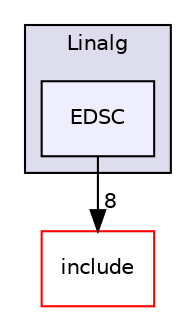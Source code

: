 digraph "lib/Dialect/Linalg/EDSC" {
  bgcolor=transparent;
  compound=true
  node [ fontsize="10", fontname="Helvetica"];
  edge [ labelfontsize="10", labelfontname="Helvetica"];
  subgraph clusterdir_8edb792440615361a0811a7329611599 {
    graph [ bgcolor="#ddddee", pencolor="black", label="Linalg" fontname="Helvetica", fontsize="10", URL="dir_8edb792440615361a0811a7329611599.html"]
  dir_912ca5387d900f6f683047fe4a51aee1 [shape=box, label="EDSC", style="filled", fillcolor="#eeeeff", pencolor="black", URL="dir_912ca5387d900f6f683047fe4a51aee1.html"];
  }
  dir_d44c64559bbebec7f509842c48db8b23 [shape=box label="include" color="red" URL="dir_d44c64559bbebec7f509842c48db8b23.html"];
  dir_912ca5387d900f6f683047fe4a51aee1->dir_d44c64559bbebec7f509842c48db8b23 [headlabel="8", labeldistance=1.5 headhref="dir_000085_000000.html"];
}
